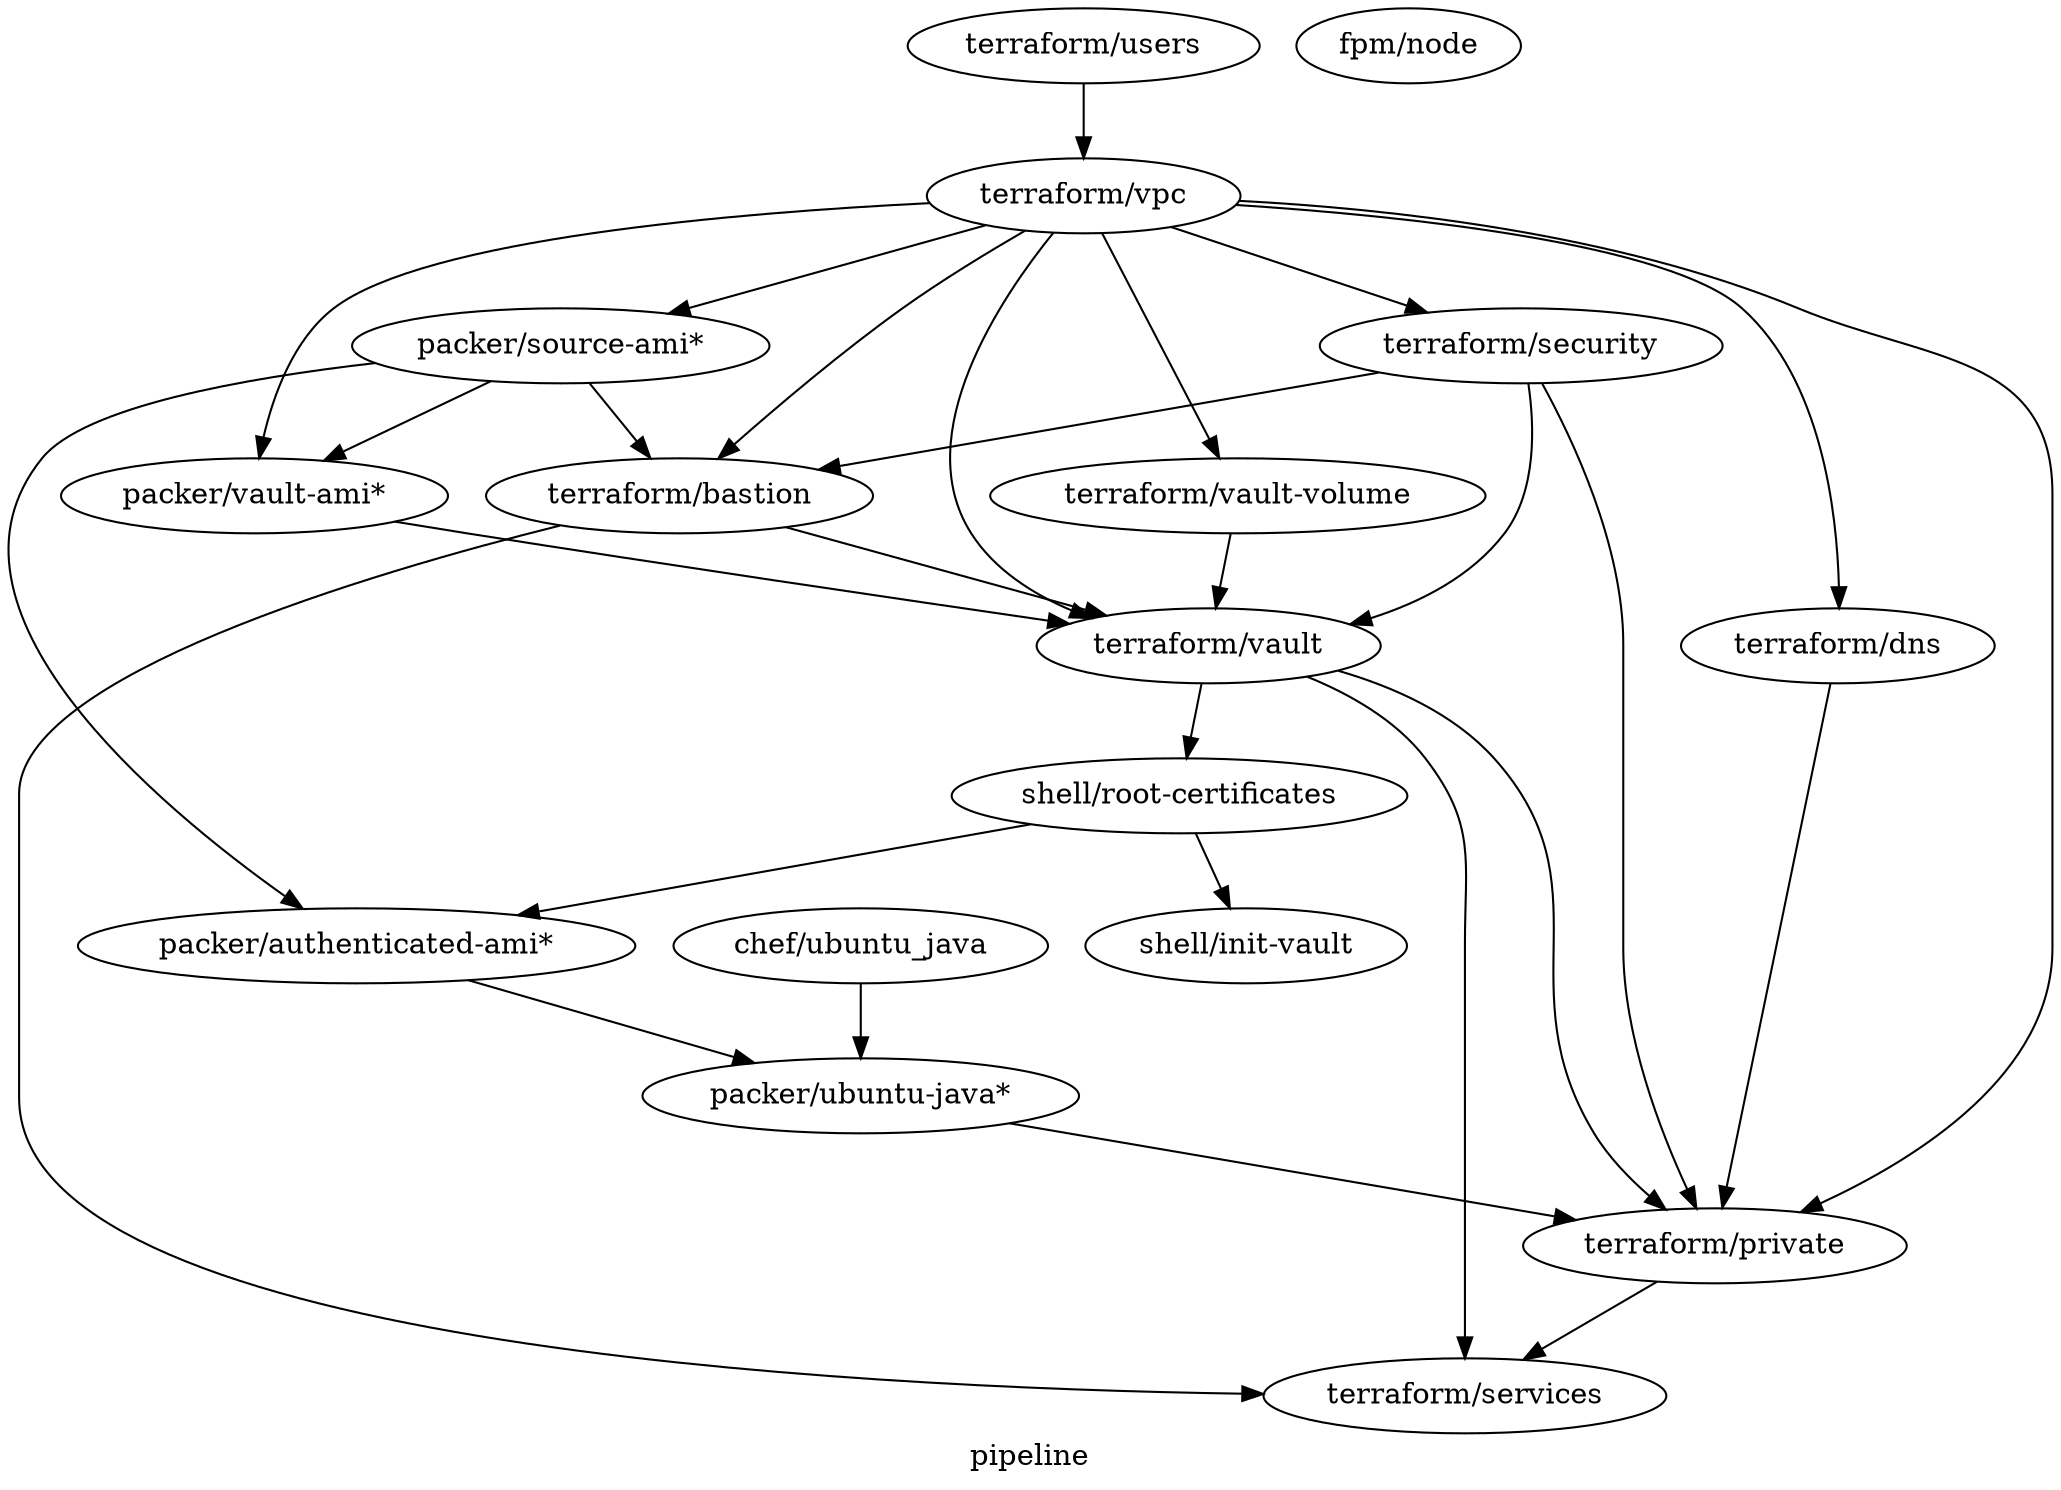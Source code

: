 digraph G {
  label="pipeline";

/* List your components */  
"chef/ubuntu_java";
"packer/source-ami*";
"packer/ubuntu-java*";
"terraform/vpc";
"terraform/users";
"terraform/bastion";
 "terraform/private"; 
/* "terraform/repository"; */
/* "terraform/repository-volume"; */
"packer/vault-ami*";
"terraform/vault";
"terraform/security";
"terraform/services";
"terraform/dns";
"shell/root-certificates";
"packer/authenticated-ami*";

/* List dependencies */
"packer/source-ami*" -> "terraform/bastion";

/* "terraform/vpc" -> "terraform/repository"; */
/* "terraform/dns" -> "terraform/repository"; */
/* "terraform/security" -> "terraform/repository"; */
/* "terraform/repository" -> "packer/source-ami"; */

"terraform/vpc" -> "terraform/dns";
 "terraform/vault" -> "terraform/private";
/* "terraform/vpc" -> "terraform/repository-volume"; */
/* "terraform/repository-volume" -> "terraform/repository"; */

"terraform/vault" -> "terraform/services";
"terraform/bastion" -> "terraform/services";
"terraform/private" -> "terraform/services";

"terraform/vpc" -> "terraform/vault-volume";
"terraform/vpc" -> "packer/source-ami*";

"terraform/vpc" -> "packer/vault-ami*";
"packer/vault-ami*" -> "terraform/vault";

"terraform/vault-volume" -> "terraform/vault";

"packer/source-ami*" -> "packer/vault-ami*";

 "terraform/dns" -> "terraform/private";

"terraform/security" -> "terraform/vault"
"terraform/vpc" -> "terraform/vault";

"terraform/security" -> "terraform/bastion";
 "terraform/security" -> "terraform/private"; 
"terraform/vpc" -> "terraform/security";

"chef/ubuntu_java" -> "packer/ubuntu-java*";
"terraform/users" -> "terraform/vpc"

"terraform/vpc" ->"terraform/private";

"terraform/vpc" -> "terraform/bastion";
"terraform/vault" -> "shell/root-certificates";
"terraform/bastion" -> "terraform/vault";

"shell/root-certificates" -> "packer/authenticated-ami*";

"packer/ubuntu-java*" -> "terraform/private";

"packer/source-ami*" -> "packer/authenticated-ami*";
"packer/authenticated-ami*" -> "packer/ubuntu-java*";

"shell/root-certificates" -> "shell/init-vault";

"fpm/node"

/* "shell/init" -> "shell/test"; */

}

